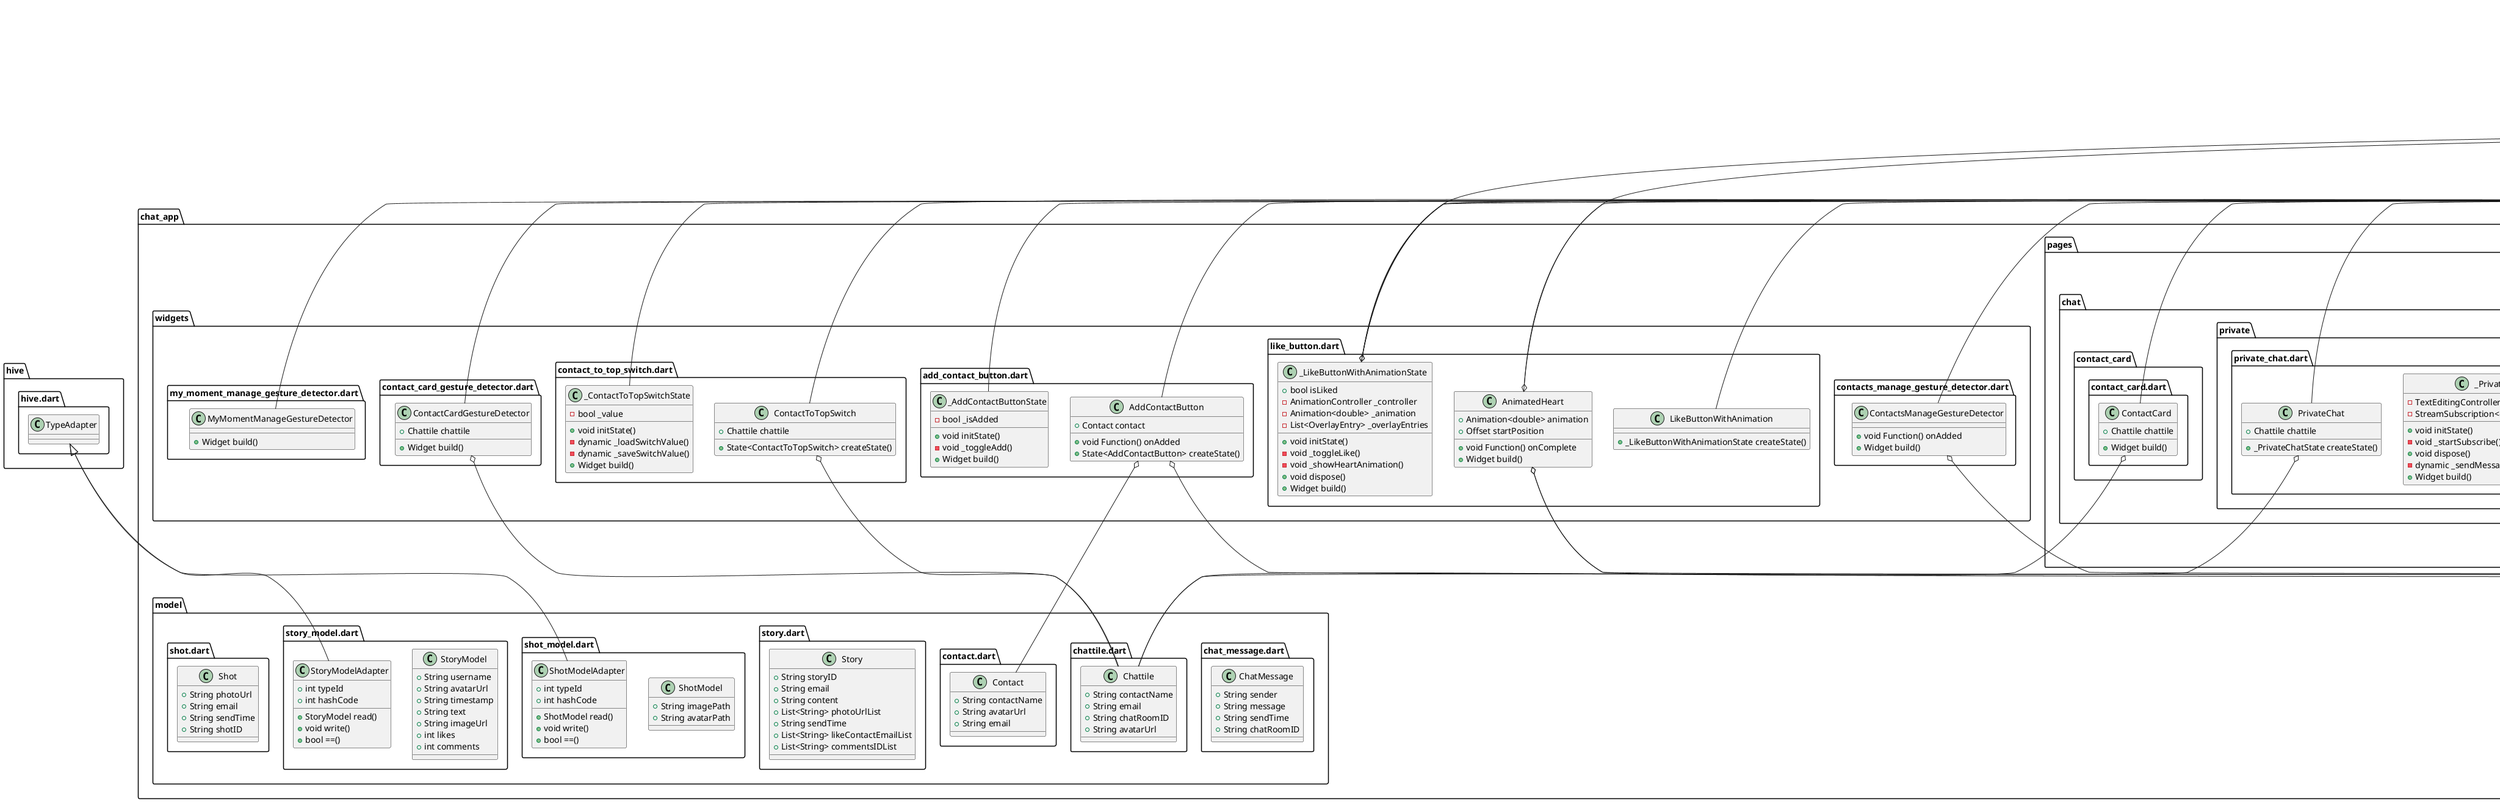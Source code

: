 @startuml
set namespaceSeparator ::

class "chat_app::main.dart::MyApp" {
  +Widget build()
}

"flutter::src::widgets::framework.dart::StatelessWidget" <|-- "chat_app::main.dart::MyApp"

class "chat_app::model::chat_message.dart::ChatMessage" {
  +String sender
  +String message
  +String sendTime
  +String chatRoomID
}

class "chat_app::model::contact.dart::Contact" {
  +String contactName
  +String avatarUrl
  +String email
}

class "chat_app::model::chattile.dart::Chattile" {
  +String contactName
  +String email
  +String chatRoomID
  +String avatarUrl
}

class "chat_app::model::story.dart::Story" {
  +String storyID
  +String email
  +String content
  +List<String> photoUrlList
  +String sendTime
  +List<String> likeContactEmailList
  +List<String> commentsIDList
}

class "chat_app::model::story_model.dart::StoryModel" {
  +String username
  +String avatarUrl
  +String timestamp
  +String text
  +String imageUrl
  +int likes
  +int comments
}

class "chat_app::model::story_model.dart::StoryModelAdapter" {
  +int typeId
  +int hashCode
  +StoryModel read()
  +void write()
  +bool ==()
}

"hive::hive.dart::TypeAdapter" <|-- "chat_app::model::story_model.dart::StoryModelAdapter"

class "chat_app::model::shot_model.dart::ShotModel" {
  +String imagePath
  +String avatarPath
}

class "chat_app::model::shot_model.dart::ShotModelAdapter" {
  +int typeId
  +int hashCode
  +ShotModel read()
  +void write()
  +bool ==()
}

"hive::hive.dart::TypeAdapter" <|-- "chat_app::model::shot_model.dart::ShotModelAdapter"

class "chat_app::model::shot.dart::Shot" {
  +String photoUrl
  +String email
  +String sendTime
  +String shotID
}

class "chat_app::pages::home::home.dart::MyHomePage" {
  +State<MyHomePage> createState()
}

"flutter::src::widgets::framework.dart::StatefulWidget" <|-- "chat_app::pages::home::home.dart::MyHomePage"

class "chat_app::pages::home::home.dart::_MyHomePageState" {
  +Widget build()
}

"flutter::src::widgets::framework.dart::State" <|-- "chat_app::pages::home::home.dart::_MyHomePageState"

class "chat_app::pages::moments::moments.dart::MyMomentsPage" {
  +State<MyMomentsPage> createState()
}

"flutter::src::widgets::framework.dart::StatefulWidget" <|-- "chat_app::pages::moments::moments.dart::MyMomentsPage"

class "chat_app::pages::moments::moments.dart::_MyMomentsPageState" {
  -void _shotChangeState()
  +Widget build()
}

"flutter::src::widgets::framework.dart::State" <|-- "chat_app::pages::moments::moments.dart::_MyMomentsPageState"

class "chat_app::pages::moments::moments.dart::ExpandableFab" {
  +_ExpandableFabState createState()
}

"flutter::src::widgets::framework.dart::StatefulWidget" <|-- "chat_app::pages::moments::moments.dart::ExpandableFab"

class "chat_app::pages::moments::moments.dart::_ExpandableFabState" {
  -bool _isExpanded
  +Widget build()
  -Widget _buildExpandedButton()
}

"flutter::src::widgets::framework.dart::State" <|-- "chat_app::pages::moments::moments.dart::_ExpandableFabState"

class "chat_app::pages::moments::moments.dart::SearchBar" {
  +void Function(String) onChanged
  +Widget build()
}

"chat_app::pages::moments::moments.dart::SearchBar" o-- "flutter::src::foundation::basic_types.dart::void Function(String)"
"flutter::src::widgets::framework.dart::StatelessWidget" <|-- "chat_app::pages::moments::moments.dart::SearchBar"

class "chat_app::pages::moments::moments.dart::CustomDivider" {
  +Widget build()
}

"flutter::src::widgets::framework.dart::StatelessWidget" <|-- "chat_app::pages::moments::moments.dart::CustomDivider"

class "chat_app::pages::moments::shot::create_shot.dart::CreateShot" {
  +_CreateShotState createState()
}

"flutter::src::widgets::framework.dart::StatefulWidget" <|-- "chat_app::pages::moments::shot::create_shot.dart::CreateShot"

class "chat_app::pages::moments::shot::create_shot.dart::_CreateShotState" {
  -XFile? _selectedImage
  -ImagePicker _picker
  -dynamic _pickImage()
  -dynamic _addShotToDB()
  +Widget build()
}

"chat_app::pages::moments::shot::create_shot.dart::_CreateShotState" o-- "cross_file::src::types::interface.dart::XFile"
"chat_app::pages::moments::shot::create_shot.dart::_CreateShotState" o-- "image_picker::image_picker.dart::ImagePicker"
"flutter::src::widgets::framework.dart::State" <|-- "chat_app::pages::moments::shot::create_shot.dart::_CreateShotState"

class "chat_app::pages::moments::shot::shot.dart::ShotPage" {
  +void Function() onRefresh
  +State<ShotPage> createState()
}

"chat_app::pages::moments::shot::shot.dart::ShotPage" o-- "dart::ui::void Function()"
"flutter::src::widgets::framework.dart::StatefulWidget" <|-- "chat_app::pages::moments::shot::shot.dart::ShotPage"

class "chat_app::pages::moments::shot::shot.dart::_ShotPageState" {
  +bool isLoading
  +void initState()
  -dynamic _loadShotPageState()
  -dynamic _deleteShotPageState()
  +Widget build()
  -Widget _buildShotItem()
  -dynamic _loadImage()
  -void _showImageDialog()
  -void _showDeleteShotDialog()
}

"flutter::src::widgets::framework.dart::State" <|-- "chat_app::pages::moments::shot::shot.dart::_ShotPageState"

class "chat_app::pages::moments::story::create_story.dart::CreateStory" {
  +_CreateStoryState createState()
}

"flutter::src::widgets::framework.dart::StatefulWidget" <|-- "chat_app::pages::moments::story::create_story.dart::CreateStory"

class "chat_app::pages::moments::story::create_story.dart::_CreateStoryState" {
  -bool _showButtons
  -bool _isImageScaled
  -String _storyText
  -String? _selectedImagePath
  +void initState()
  -dynamic _initializeHive()
  -dynamic _pickImageFromGallery()
  -dynamic _pickImageFromCamera()
  -dynamic _submitStory()
  +Widget build()
}

"flutter::src::widgets::framework.dart::State" <|-- "chat_app::pages::moments::story::create_story.dart::_CreateStoryState"

class "chat_app::pages::moments::story::story.dart::Story" {
  +Widget build()
  -Widget _buildStoryItem()
  -dynamic _loadImage()
  -Widget _buildActionButton()
}

"flutter::src::widgets::framework.dart::StatelessWidget" <|-- "chat_app::pages::moments::story::story.dart::Story"

class "chat_app::pages::card::card.dart::MyCardPage" {
  +Widget build()
}

"flutter::src::widgets::framework.dart::StatelessWidget" <|-- "chat_app::pages::card::card.dart::MyCardPage"

class "chat_app::pages::card::card.dart::Avatar" {
  +Widget build()
}

"flutter::src::widgets::framework.dart::StatelessWidget" <|-- "chat_app::pages::card::card.dart::Avatar"

class "chat_app::pages::card::card.dart::CardPageButton" {
  +Widget build()
  -Widget _buildButton()
}

"flutter::src::widgets::framework.dart::StatelessWidget" <|-- "chat_app::pages::card::card.dart::CardPageButton"

class "chat_app::pages::card::profile::profile.dart::ProfilePage" {
  +_ProfilePageState createState()
}

"flutter::src::widgets::framework.dart::StatefulWidget" <|-- "chat_app::pages::card::profile::profile.dart::ProfilePage"

class "chat_app::pages::card::profile::profile.dart::_ProfilePageState" {
  +Widget build()
  -void _showImageDialog()
  -void _showEditNicknameDialog()
  -void _showQrCodeDialog()
}

"flutter::src::widgets::framework.dart::State" <|-- "chat_app::pages::card::profile::profile.dart::_ProfilePageState"

class "chat_app::pages::card::profile::profile.dart::ProfileTile" {
  +String title
  +Widget trailing
  +void Function()? onTap
  +Widget build()
}

"chat_app::pages::card::profile::profile.dart::ProfileTile" o-- "flutter::src::widgets::framework.dart::Widget"
"chat_app::pages::card::profile::profile.dart::ProfileTile" o-- "dart::ui::void Function()"
"flutter::src::widgets::framework.dart::StatelessWidget" <|-- "chat_app::pages::card::profile::profile.dart::ProfileTile"

class "chat_app::pages::card::profile::profile.dart::CustomDivider" {
  +Widget build()
}

"flutter::src::widgets::framework.dart::StatelessWidget" <|-- "chat_app::pages::card::profile::profile.dart::CustomDivider"

class "chat_app::pages::card::setting::setting.dart::SettingsPage" {
  +_SettingsPageState createState()
}

"flutter::src::widgets::framework.dart::StatefulWidget" <|-- "chat_app::pages::card::setting::setting.dart::SettingsPage"

class "chat_app::pages::card::setting::setting.dart::_SettingsPageState" {
  +bool isNotificationEnabled
  +bool isTeenModeEnabled
  +bool isDarkModeEnabled
  +Widget build()
  -Widget _buildSwitchTile()
}

"flutter::src::widgets::framework.dart::State" <|-- "chat_app::pages::card::setting::setting.dart::_SettingsPageState"

class "chat_app::pages::chat::contact_card::contact_card.dart::ContactCard" {
  +Chattile chattile
  +Widget build()
}

"chat_app::pages::chat::contact_card::contact_card.dart::ContactCard" o-- "chat_app::model::chattile.dart::Chattile"
"flutter::src::widgets::framework.dart::StatelessWidget" <|-- "chat_app::pages::chat::contact_card::contact_card.dart::ContactCard"

class "chat_app::pages::chat::contact_manage::add_contact.dart::AddContactPage" {
  +void Function() onAdded
  +State<AddContactPage> createState()
}

"chat_app::pages::chat::contact_manage::add_contact.dart::AddContactPage" o-- "dart::ui::void Function()"
"flutter::src::widgets::framework.dart::StatefulWidget" <|-- "chat_app::pages::chat::contact_manage::add_contact.dart::AddContactPage"

class "chat_app::pages::chat::contact_manage::add_contact.dart::_AddContactPageState" {
  +String searchingEmail
  -bool _tile
  +Map<String, dynamic>? user
  -String? _errorMessage
  +dynamic searchForFriend()
  +Widget build()
}

"flutter::src::widgets::framework.dart::State" <|-- "chat_app::pages::chat::contact_manage::add_contact.dart::_AddContactPageState"

class "chat_app::pages::chat::private::private_chat.dart::PrivateChat" {
  +Chattile chattile
  +_PrivateChatState createState()
}

"chat_app::pages::chat::private::private_chat.dart::PrivateChat" o-- "chat_app::model::chattile.dart::Chattile"
"flutter::src::widgets::framework.dart::StatefulWidget" <|-- "chat_app::pages::chat::private::private_chat.dart::PrivateChat"

class "chat_app::pages::chat::private::private_chat.dart::_PrivateChatState" {
  -TextEditingController _messageController
  -StreamSubscription<dynamic> _subscription
  +void initState()
  -void _startSubscribe()
  +void dispose()
  -dynamic _sendMessage()
  +Widget build()
}

"chat_app::pages::chat::private::private_chat.dart::_PrivateChatState" o-- "flutter::src::widgets::editable_text.dart::TextEditingController"
"chat_app::pages::chat::private::private_chat.dart::_PrivateChatState" o-- "dart::async::StreamSubscription<dynamic>"
"flutter::src::widgets::framework.dart::State" <|-- "chat_app::pages::chat::private::private_chat.dart::_PrivateChatState"

class "chat_app::pages::chat::chat.dart::MyChatPage" {
  +State<MyChatPage> createState()
}

"flutter::src::widgets::framework.dart::StatefulWidget" <|-- "chat_app::pages::chat::chat.dart::MyChatPage"

class "chat_app::pages::chat::chat.dart::_MyChatPageState" {
  -ScrollController _controller
  -StreamSubscription<dynamic> _streamSubscription
  +void initState()
  -void _startSubscribe()
  +void dispose()
  +Widget build()
}

"chat_app::pages::chat::chat.dart::_MyChatPageState" o-- "flutter::src::widgets::scroll_controller.dart::ScrollController"
"chat_app::pages::chat::chat.dart::_MyChatPageState" o-- "dart::async::StreamSubscription<dynamic>"
"flutter::src::widgets::framework.dart::State" <|-- "chat_app::pages::chat::chat.dart::_MyChatPageState"

class "chat_app::pages::contacts::contacts.dart::MyContactsPage" {
  +State<MyContactsPage> createState()
}

"flutter::src::widgets::framework.dart::StatefulWidget" <|-- "chat_app::pages::contacts::contacts.dart::MyContactsPage"

class "chat_app::pages::contacts::contacts.dart::_MyContactsPageState" {
  -ScrollController _controller
  -StreamSubscription<dynamic> _contactStream
  +String? currentLetter
  +void initState()
  -void _subscription()
  +void dispose()
  +Widget build()
}

"chat_app::pages::contacts::contacts.dart::_MyContactsPageState" o-- "flutter::src::widgets::scroll_controller.dart::ScrollController"
"chat_app::pages::contacts::contacts.dart::_MyContactsPageState" o-- "dart::async::StreamSubscription<dynamic>"
"flutter::src::widgets::framework.dart::State" <|-- "chat_app::pages::contacts::contacts.dart::_MyContactsPageState"

class "chat_app::pages::login::login.dart::LoginPage" {
  +_LoginPageState createState()
}

"flutter::src::widgets::framework.dart::StatefulWidget" <|-- "chat_app::pages::login::login.dart::LoginPage"

class "chat_app::pages::login::login.dart::_LoginPageState" {
  -TextEditingController _emailController
  -TextEditingController _passwordController
  -String? _errorMessage
  +bool isAgreed
  -dynamic _login()
  -void _showAgreementWarning()
  +Widget build()
}

"chat_app::pages::login::login.dart::_LoginPageState" o-- "flutter::src::widgets::editable_text.dart::TextEditingController"
"flutter::src::widgets::framework.dart::State" <|-- "chat_app::pages::login::login.dart::_LoginPageState"

class "chat_app::pages::login::register::register.dart::RegisterPage" {
  +_RegisterPageState createState()
}

"flutter::src::widgets::framework.dart::StatefulWidget" <|-- "chat_app::pages::login::register::register.dart::RegisterPage"

class "chat_app::pages::login::register::register.dart::_RegisterPageState" {
  -TextEditingController _userNameController
  -TextEditingController _emailController
  -TextEditingController _passwordController
  -TextEditingController _insurePasswordController
  -ImagePicker _picker
  -File? _selectedImage
  -String? _errorMessage
  -bool _isPickingImage
  -dynamic _pickImage()
  -dynamic _register()
  +Widget build()
  -Widget _buildInputField()
}

"chat_app::pages::login::register::register.dart::_RegisterPageState" o-- "flutter::src::widgets::editable_text.dart::TextEditingController"
"chat_app::pages::login::register::register.dart::_RegisterPageState" o-- "image_picker::image_picker.dart::ImagePicker"
"chat_app::pages::login::register::register.dart::_RegisterPageState" o-- "dart::io::File"
"flutter::src::widgets::framework.dart::State" <|-- "chat_app::pages::login::register::register.dart::_RegisterPageState"

class "chat_app::widgets::contact_card_gesture_detector.dart::ContactCardGestureDetector" {
  +Chattile chattile
  +Widget build()
}

"chat_app::widgets::contact_card_gesture_detector.dart::ContactCardGestureDetector" o-- "chat_app::model::chattile.dart::Chattile"
"flutter::src::widgets::framework.dart::StatelessWidget" <|-- "chat_app::widgets::contact_card_gesture_detector.dart::ContactCardGestureDetector"

class "chat_app::widgets::contact_to_top_switch.dart::ContactToTopSwitch" {
  +Chattile chattile
  +State<ContactToTopSwitch> createState()
}

"chat_app::widgets::contact_to_top_switch.dart::ContactToTopSwitch" o-- "chat_app::model::chattile.dart::Chattile"
"flutter::src::widgets::framework.dart::StatefulWidget" <|-- "chat_app::widgets::contact_to_top_switch.dart::ContactToTopSwitch"

class "chat_app::widgets::contact_to_top_switch.dart::_ContactToTopSwitchState" {
  -bool _value
  +void initState()
  -dynamic _loadSwitchValue()
  -dynamic _saveSwitchValue()
  +Widget build()
}

"flutter::src::widgets::framework.dart::State" <|-- "chat_app::widgets::contact_to_top_switch.dart::_ContactToTopSwitchState"

class "chat_app::widgets::add_contact_button.dart::AddContactButton" {
  +Contact contact
  +void Function() onAdded
  +State<AddContactButton> createState()
}

"chat_app::widgets::add_contact_button.dart::AddContactButton" o-- "chat_app::model::contact.dart::Contact"
"chat_app::widgets::add_contact_button.dart::AddContactButton" o-- "dart::ui::void Function()"
"flutter::src::widgets::framework.dart::StatefulWidget" <|-- "chat_app::widgets::add_contact_button.dart::AddContactButton"

class "chat_app::widgets::add_contact_button.dart::_AddContactButtonState" {
  -bool _isAdded
  +void initState()
  -void _toggleAdd()
  +Widget build()
}

"flutter::src::widgets::framework.dart::State" <|-- "chat_app::widgets::add_contact_button.dart::_AddContactButtonState"

class "chat_app::widgets::contacts_manage_gesture_detector.dart::ContactsManageGestureDetector" {
  +void Function() onAdded
  +Widget build()
}

"chat_app::widgets::contacts_manage_gesture_detector.dart::ContactsManageGestureDetector" o-- "dart::ui::void Function()"
"flutter::src::widgets::framework.dart::StatelessWidget" <|-- "chat_app::widgets::contacts_manage_gesture_detector.dart::ContactsManageGestureDetector"

class "chat_app::widgets::like_button.dart::LikeButtonWithAnimation" {
  +_LikeButtonWithAnimationState createState()
}

"flutter::src::widgets::framework.dart::StatefulWidget" <|-- "chat_app::widgets::like_button.dart::LikeButtonWithAnimation"

class "chat_app::widgets::like_button.dart::_LikeButtonWithAnimationState" {
  +bool isLiked
  -AnimationController _controller
  -Animation<double> _animation
  -List<OverlayEntry> _overlayEntries
  +void initState()
  -void _toggleLike()
  -void _showHeartAnimation()
  +void dispose()
  +Widget build()
}

"chat_app::widgets::like_button.dart::_LikeButtonWithAnimationState" o-- "flutter::src::animation::animation_controller.dart::AnimationController"
"chat_app::widgets::like_button.dart::_LikeButtonWithAnimationState" o-- "flutter::src::animation::animation.dart::Animation<double>"
"flutter::src::widgets::framework.dart::State" <|-- "chat_app::widgets::like_button.dart::_LikeButtonWithAnimationState"
"flutter::src::widgets::ticker_provider.dart::TickerProviderStateMixin" <|-- "chat_app::widgets::like_button.dart::_LikeButtonWithAnimationState"

class "chat_app::widgets::like_button.dart::AnimatedHeart" {
  +Animation<double> animation
  +Offset startPosition
  +void Function() onComplete
  +Widget build()
}

"chat_app::widgets::like_button.dart::AnimatedHeart" o-- "flutter::src::animation::animation.dart::Animation<double>"
"chat_app::widgets::like_button.dart::AnimatedHeart" o-- "dart::ui::Offset"
"chat_app::widgets::like_button.dart::AnimatedHeart" o-- "dart::ui::void Function()"
"flutter::src::widgets::framework.dart::StatelessWidget" <|-- "chat_app::widgets::like_button.dart::AnimatedHeart"

class "chat_app::widgets::my_moment_manage_gesture_detector.dart::MyMomentManageGestureDetector" {
  +Widget build()
}

"flutter::src::widgets::framework.dart::StatelessWidget" <|-- "chat_app::widgets::my_moment_manage_gesture_detector.dart::MyMomentManageGestureDetector"


@enduml
